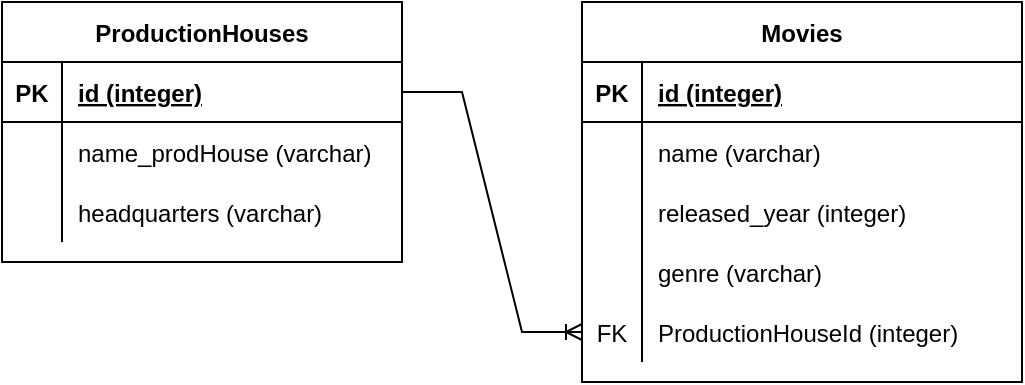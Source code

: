 <mxfile version="17.4.2" type="github">
  <diagram id="cjV91HopNYeeh2D0yROG" name="Page-1">
    <mxGraphModel dx="868" dy="482" grid="1" gridSize="10" guides="1" tooltips="1" connect="1" arrows="1" fold="1" page="1" pageScale="1" pageWidth="827" pageHeight="1169" math="0" shadow="0">
      <root>
        <mxCell id="0" />
        <mxCell id="1" parent="0" />
        <mxCell id="PkTq_TvILZYm6tq0eTFY-1" value="ProductionHouses" style="shape=table;startSize=30;container=1;collapsible=1;childLayout=tableLayout;fixedRows=1;rowLines=0;fontStyle=1;align=center;resizeLast=1;" vertex="1" parent="1">
          <mxGeometry x="200" y="70" width="200" height="130" as="geometry" />
        </mxCell>
        <mxCell id="PkTq_TvILZYm6tq0eTFY-2" value="" style="shape=tableRow;horizontal=0;startSize=0;swimlaneHead=0;swimlaneBody=0;fillColor=none;collapsible=0;dropTarget=0;points=[[0,0.5],[1,0.5]];portConstraint=eastwest;top=0;left=0;right=0;bottom=1;" vertex="1" parent="PkTq_TvILZYm6tq0eTFY-1">
          <mxGeometry y="30" width="200" height="30" as="geometry" />
        </mxCell>
        <mxCell id="PkTq_TvILZYm6tq0eTFY-3" value="PK" style="shape=partialRectangle;connectable=0;fillColor=none;top=0;left=0;bottom=0;right=0;fontStyle=1;overflow=hidden;" vertex="1" parent="PkTq_TvILZYm6tq0eTFY-2">
          <mxGeometry width="30" height="30" as="geometry">
            <mxRectangle width="30" height="30" as="alternateBounds" />
          </mxGeometry>
        </mxCell>
        <mxCell id="PkTq_TvILZYm6tq0eTFY-4" value="id (integer)" style="shape=partialRectangle;connectable=0;fillColor=none;top=0;left=0;bottom=0;right=0;align=left;spacingLeft=6;fontStyle=5;overflow=hidden;" vertex="1" parent="PkTq_TvILZYm6tq0eTFY-2">
          <mxGeometry x="30" width="170" height="30" as="geometry">
            <mxRectangle width="170" height="30" as="alternateBounds" />
          </mxGeometry>
        </mxCell>
        <mxCell id="PkTq_TvILZYm6tq0eTFY-5" value="" style="shape=tableRow;horizontal=0;startSize=0;swimlaneHead=0;swimlaneBody=0;fillColor=none;collapsible=0;dropTarget=0;points=[[0,0.5],[1,0.5]];portConstraint=eastwest;top=0;left=0;right=0;bottom=0;" vertex="1" parent="PkTq_TvILZYm6tq0eTFY-1">
          <mxGeometry y="60" width="200" height="30" as="geometry" />
        </mxCell>
        <mxCell id="PkTq_TvILZYm6tq0eTFY-6" value="" style="shape=partialRectangle;connectable=0;fillColor=none;top=0;left=0;bottom=0;right=0;editable=1;overflow=hidden;" vertex="1" parent="PkTq_TvILZYm6tq0eTFY-5">
          <mxGeometry width="30" height="30" as="geometry">
            <mxRectangle width="30" height="30" as="alternateBounds" />
          </mxGeometry>
        </mxCell>
        <mxCell id="PkTq_TvILZYm6tq0eTFY-7" value="name_prodHouse (varchar)" style="shape=partialRectangle;connectable=0;fillColor=none;top=0;left=0;bottom=0;right=0;align=left;spacingLeft=6;overflow=hidden;" vertex="1" parent="PkTq_TvILZYm6tq0eTFY-5">
          <mxGeometry x="30" width="170" height="30" as="geometry">
            <mxRectangle width="170" height="30" as="alternateBounds" />
          </mxGeometry>
        </mxCell>
        <mxCell id="PkTq_TvILZYm6tq0eTFY-8" value="" style="shape=tableRow;horizontal=0;startSize=0;swimlaneHead=0;swimlaneBody=0;fillColor=none;collapsible=0;dropTarget=0;points=[[0,0.5],[1,0.5]];portConstraint=eastwest;top=0;left=0;right=0;bottom=0;" vertex="1" parent="PkTq_TvILZYm6tq0eTFY-1">
          <mxGeometry y="90" width="200" height="30" as="geometry" />
        </mxCell>
        <mxCell id="PkTq_TvILZYm6tq0eTFY-9" value="" style="shape=partialRectangle;connectable=0;fillColor=none;top=0;left=0;bottom=0;right=0;editable=1;overflow=hidden;" vertex="1" parent="PkTq_TvILZYm6tq0eTFY-8">
          <mxGeometry width="30" height="30" as="geometry">
            <mxRectangle width="30" height="30" as="alternateBounds" />
          </mxGeometry>
        </mxCell>
        <mxCell id="PkTq_TvILZYm6tq0eTFY-10" value="headquarters (varchar)" style="shape=partialRectangle;connectable=0;fillColor=none;top=0;left=0;bottom=0;right=0;align=left;spacingLeft=6;overflow=hidden;" vertex="1" parent="PkTq_TvILZYm6tq0eTFY-8">
          <mxGeometry x="30" width="170" height="30" as="geometry">
            <mxRectangle width="170" height="30" as="alternateBounds" />
          </mxGeometry>
        </mxCell>
        <mxCell id="PkTq_TvILZYm6tq0eTFY-14" value="Movies" style="shape=table;startSize=30;container=1;collapsible=1;childLayout=tableLayout;fixedRows=1;rowLines=0;fontStyle=1;align=center;resizeLast=1;" vertex="1" parent="1">
          <mxGeometry x="490" y="70" width="220" height="190" as="geometry" />
        </mxCell>
        <mxCell id="PkTq_TvILZYm6tq0eTFY-15" value="" style="shape=tableRow;horizontal=0;startSize=0;swimlaneHead=0;swimlaneBody=0;fillColor=none;collapsible=0;dropTarget=0;points=[[0,0.5],[1,0.5]];portConstraint=eastwest;top=0;left=0;right=0;bottom=1;" vertex="1" parent="PkTq_TvILZYm6tq0eTFY-14">
          <mxGeometry y="30" width="220" height="30" as="geometry" />
        </mxCell>
        <mxCell id="PkTq_TvILZYm6tq0eTFY-16" value="PK" style="shape=partialRectangle;connectable=0;fillColor=none;top=0;left=0;bottom=0;right=0;fontStyle=1;overflow=hidden;" vertex="1" parent="PkTq_TvILZYm6tq0eTFY-15">
          <mxGeometry width="30" height="30" as="geometry">
            <mxRectangle width="30" height="30" as="alternateBounds" />
          </mxGeometry>
        </mxCell>
        <mxCell id="PkTq_TvILZYm6tq0eTFY-17" value="id (integer)" style="shape=partialRectangle;connectable=0;fillColor=none;top=0;left=0;bottom=0;right=0;align=left;spacingLeft=6;fontStyle=5;overflow=hidden;" vertex="1" parent="PkTq_TvILZYm6tq0eTFY-15">
          <mxGeometry x="30" width="190" height="30" as="geometry">
            <mxRectangle width="190" height="30" as="alternateBounds" />
          </mxGeometry>
        </mxCell>
        <mxCell id="PkTq_TvILZYm6tq0eTFY-18" value="" style="shape=tableRow;horizontal=0;startSize=0;swimlaneHead=0;swimlaneBody=0;fillColor=none;collapsible=0;dropTarget=0;points=[[0,0.5],[1,0.5]];portConstraint=eastwest;top=0;left=0;right=0;bottom=0;" vertex="1" parent="PkTq_TvILZYm6tq0eTFY-14">
          <mxGeometry y="60" width="220" height="30" as="geometry" />
        </mxCell>
        <mxCell id="PkTq_TvILZYm6tq0eTFY-19" value="" style="shape=partialRectangle;connectable=0;fillColor=none;top=0;left=0;bottom=0;right=0;editable=1;overflow=hidden;" vertex="1" parent="PkTq_TvILZYm6tq0eTFY-18">
          <mxGeometry width="30" height="30" as="geometry">
            <mxRectangle width="30" height="30" as="alternateBounds" />
          </mxGeometry>
        </mxCell>
        <mxCell id="PkTq_TvILZYm6tq0eTFY-20" value="name (varchar)" style="shape=partialRectangle;connectable=0;fillColor=none;top=0;left=0;bottom=0;right=0;align=left;spacingLeft=6;overflow=hidden;" vertex="1" parent="PkTq_TvILZYm6tq0eTFY-18">
          <mxGeometry x="30" width="190" height="30" as="geometry">
            <mxRectangle width="190" height="30" as="alternateBounds" />
          </mxGeometry>
        </mxCell>
        <mxCell id="PkTq_TvILZYm6tq0eTFY-21" value="" style="shape=tableRow;horizontal=0;startSize=0;swimlaneHead=0;swimlaneBody=0;fillColor=none;collapsible=0;dropTarget=0;points=[[0,0.5],[1,0.5]];portConstraint=eastwest;top=0;left=0;right=0;bottom=0;" vertex="1" parent="PkTq_TvILZYm6tq0eTFY-14">
          <mxGeometry y="90" width="220" height="30" as="geometry" />
        </mxCell>
        <mxCell id="PkTq_TvILZYm6tq0eTFY-22" value="" style="shape=partialRectangle;connectable=0;fillColor=none;top=0;left=0;bottom=0;right=0;editable=1;overflow=hidden;" vertex="1" parent="PkTq_TvILZYm6tq0eTFY-21">
          <mxGeometry width="30" height="30" as="geometry">
            <mxRectangle width="30" height="30" as="alternateBounds" />
          </mxGeometry>
        </mxCell>
        <mxCell id="PkTq_TvILZYm6tq0eTFY-23" value="released_year (integer)" style="shape=partialRectangle;connectable=0;fillColor=none;top=0;left=0;bottom=0;right=0;align=left;spacingLeft=6;overflow=hidden;" vertex="1" parent="PkTq_TvILZYm6tq0eTFY-21">
          <mxGeometry x="30" width="190" height="30" as="geometry">
            <mxRectangle width="190" height="30" as="alternateBounds" />
          </mxGeometry>
        </mxCell>
        <mxCell id="PkTq_TvILZYm6tq0eTFY-24" value="" style="shape=tableRow;horizontal=0;startSize=0;swimlaneHead=0;swimlaneBody=0;fillColor=none;collapsible=0;dropTarget=0;points=[[0,0.5],[1,0.5]];portConstraint=eastwest;top=0;left=0;right=0;bottom=0;" vertex="1" parent="PkTq_TvILZYm6tq0eTFY-14">
          <mxGeometry y="120" width="220" height="30" as="geometry" />
        </mxCell>
        <mxCell id="PkTq_TvILZYm6tq0eTFY-25" value="" style="shape=partialRectangle;connectable=0;fillColor=none;top=0;left=0;bottom=0;right=0;editable=1;overflow=hidden;" vertex="1" parent="PkTq_TvILZYm6tq0eTFY-24">
          <mxGeometry width="30" height="30" as="geometry">
            <mxRectangle width="30" height="30" as="alternateBounds" />
          </mxGeometry>
        </mxCell>
        <mxCell id="PkTq_TvILZYm6tq0eTFY-26" value="genre (varchar)" style="shape=partialRectangle;connectable=0;fillColor=none;top=0;left=0;bottom=0;right=0;align=left;spacingLeft=6;overflow=hidden;" vertex="1" parent="PkTq_TvILZYm6tq0eTFY-24">
          <mxGeometry x="30" width="190" height="30" as="geometry">
            <mxRectangle width="190" height="30" as="alternateBounds" />
          </mxGeometry>
        </mxCell>
        <mxCell id="PkTq_TvILZYm6tq0eTFY-27" value="" style="shape=tableRow;horizontal=0;startSize=0;swimlaneHead=0;swimlaneBody=0;fillColor=none;collapsible=0;dropTarget=0;points=[[0,0.5],[1,0.5]];portConstraint=eastwest;top=0;left=0;right=0;bottom=0;" vertex="1" parent="PkTq_TvILZYm6tq0eTFY-14">
          <mxGeometry y="150" width="220" height="30" as="geometry" />
        </mxCell>
        <mxCell id="PkTq_TvILZYm6tq0eTFY-28" value="FK" style="shape=partialRectangle;connectable=0;fillColor=none;top=0;left=0;bottom=0;right=0;editable=1;overflow=hidden;" vertex="1" parent="PkTq_TvILZYm6tq0eTFY-27">
          <mxGeometry width="30" height="30" as="geometry">
            <mxRectangle width="30" height="30" as="alternateBounds" />
          </mxGeometry>
        </mxCell>
        <mxCell id="PkTq_TvILZYm6tq0eTFY-29" value="ProductionHouseId (integer)" style="shape=partialRectangle;connectable=0;fillColor=none;top=0;left=0;bottom=0;right=0;align=left;spacingLeft=6;overflow=hidden;" vertex="1" parent="PkTq_TvILZYm6tq0eTFY-27">
          <mxGeometry x="30" width="190" height="30" as="geometry">
            <mxRectangle width="190" height="30" as="alternateBounds" />
          </mxGeometry>
        </mxCell>
        <mxCell id="PkTq_TvILZYm6tq0eTFY-30" value="" style="edgeStyle=entityRelationEdgeStyle;fontSize=12;html=1;endArrow=ERoneToMany;rounded=0;" edge="1" parent="1" source="PkTq_TvILZYm6tq0eTFY-2" target="PkTq_TvILZYm6tq0eTFY-27">
          <mxGeometry width="100" height="100" relative="1" as="geometry">
            <mxPoint x="360" y="290" as="sourcePoint" />
            <mxPoint x="460" y="190" as="targetPoint" />
          </mxGeometry>
        </mxCell>
      </root>
    </mxGraphModel>
  </diagram>
</mxfile>
